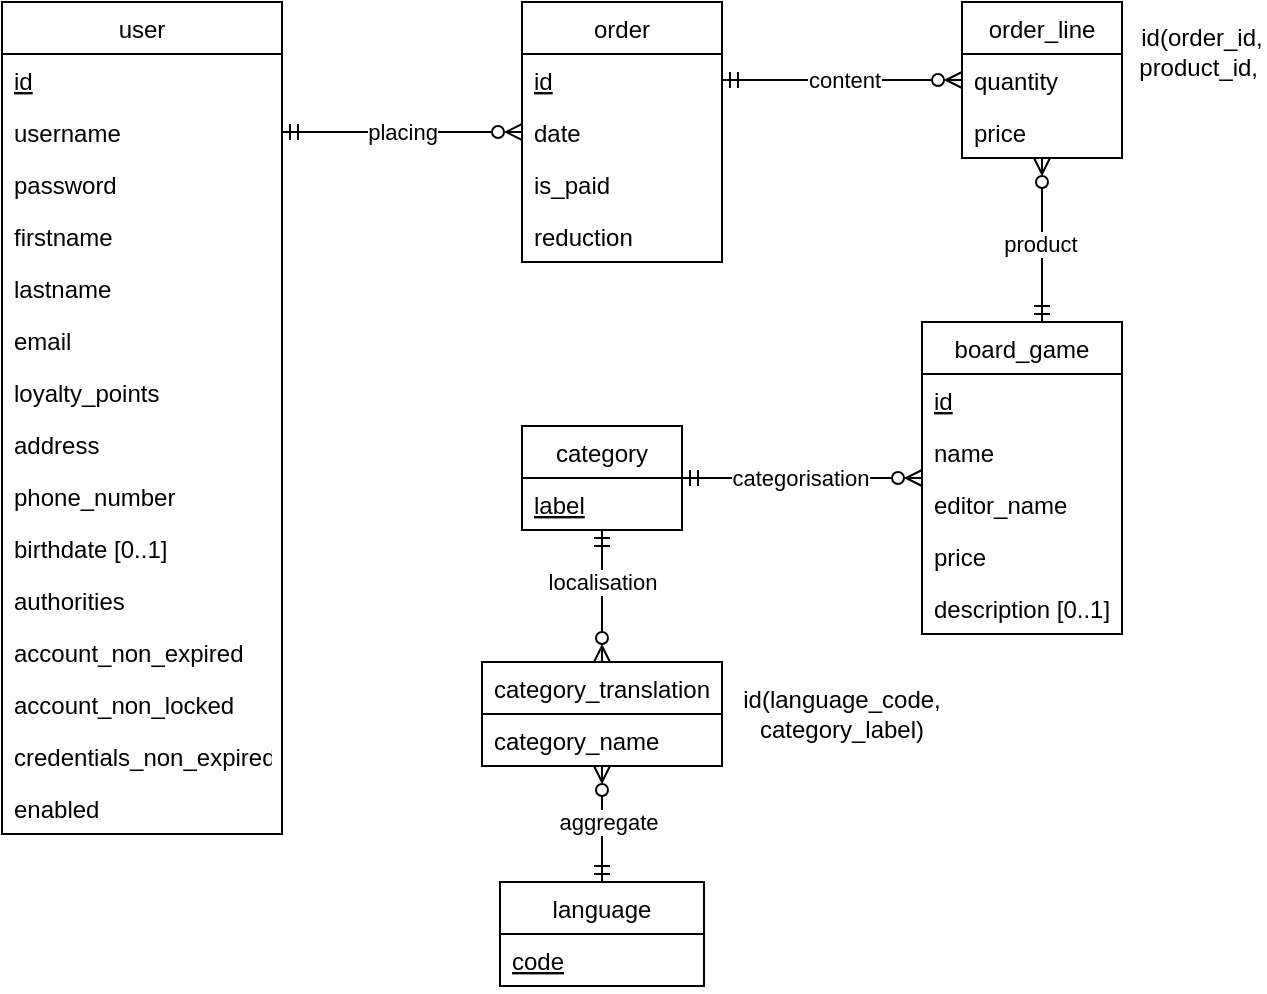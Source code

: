 <mxfile version="20.6.2" type="device"><diagram id="zey_FMIJD6SKHUZVYgNy" name="Page-1"><mxGraphModel dx="460" dy="833" grid="1" gridSize="10" guides="1" tooltips="1" connect="1" arrows="1" fold="1" page="1" pageScale="1" pageWidth="827" pageHeight="1169" math="0" shadow="0"><root><mxCell id="0"/><mxCell id="1" parent="0"/><mxCell id="2W7y8H5k14eIiRkPauuu-1" value="user" style="swimlane;fontStyle=0;childLayout=stackLayout;horizontal=1;startSize=26;fillColor=none;horizontalStack=0;resizeParent=1;resizeParentMax=0;resizeLast=0;collapsible=1;marginBottom=0;" parent="1" vertex="1"><mxGeometry x="40" y="80" width="140" height="416" as="geometry"/></mxCell><mxCell id="2W7y8H5k14eIiRkPauuu-27" value="id" style="text;strokeColor=none;fillColor=none;align=left;verticalAlign=top;spacingLeft=4;spacingRight=4;overflow=hidden;rotatable=0;points=[[0,0.5],[1,0.5]];portConstraint=eastwest;fontStyle=4" parent="2W7y8H5k14eIiRkPauuu-1" vertex="1"><mxGeometry y="26" width="140" height="26" as="geometry"/></mxCell><mxCell id="JCXwG9GxMHkhqARrKsxi-1" value="username" style="text;strokeColor=none;fillColor=none;align=left;verticalAlign=top;spacingLeft=4;spacingRight=4;overflow=hidden;rotatable=0;points=[[0,0.5],[1,0.5]];portConstraint=eastwest;fontStyle=0" parent="2W7y8H5k14eIiRkPauuu-1" vertex="1"><mxGeometry y="52" width="140" height="26" as="geometry"/></mxCell><mxCell id="2W7y8H5k14eIiRkPauuu-26" value="password" style="text;strokeColor=none;fillColor=none;align=left;verticalAlign=top;spacingLeft=4;spacingRight=4;overflow=hidden;rotatable=0;points=[[0,0.5],[1,0.5]];portConstraint=eastwest;" parent="2W7y8H5k14eIiRkPauuu-1" vertex="1"><mxGeometry y="78" width="140" height="26" as="geometry"/></mxCell><mxCell id="2W7y8H5k14eIiRkPauuu-2" value="firstname" style="text;strokeColor=none;fillColor=none;align=left;verticalAlign=top;spacingLeft=4;spacingRight=4;overflow=hidden;rotatable=0;points=[[0,0.5],[1,0.5]];portConstraint=eastwest;" parent="2W7y8H5k14eIiRkPauuu-1" vertex="1"><mxGeometry y="104" width="140" height="26" as="geometry"/></mxCell><mxCell id="2W7y8H5k14eIiRkPauuu-3" value="lastname" style="text;strokeColor=none;fillColor=none;align=left;verticalAlign=top;spacingLeft=4;spacingRight=4;overflow=hidden;rotatable=0;points=[[0,0.5],[1,0.5]];portConstraint=eastwest;" parent="2W7y8H5k14eIiRkPauuu-1" vertex="1"><mxGeometry y="130" width="140" height="26" as="geometry"/></mxCell><mxCell id="2W7y8H5k14eIiRkPauuu-24" value="email" style="text;strokeColor=none;fillColor=none;align=left;verticalAlign=top;spacingLeft=4;spacingRight=4;overflow=hidden;rotatable=0;points=[[0,0.5],[1,0.5]];portConstraint=eastwest;" parent="2W7y8H5k14eIiRkPauuu-1" vertex="1"><mxGeometry y="156" width="140" height="26" as="geometry"/></mxCell><mxCell id="2W7y8H5k14eIiRkPauuu-13" value="loyalty_points" style="text;strokeColor=none;fillColor=none;align=left;verticalAlign=top;spacingLeft=4;spacingRight=4;overflow=hidden;rotatable=0;points=[[0,0.5],[1,0.5]];portConstraint=eastwest;" parent="2W7y8H5k14eIiRkPauuu-1" vertex="1"><mxGeometry y="182" width="140" height="26" as="geometry"/></mxCell><mxCell id="vpzRqu7BCFz-0dhfHBYO-3" value="address" style="text;strokeColor=none;fillColor=none;align=left;verticalAlign=top;spacingLeft=4;spacingRight=4;overflow=hidden;rotatable=0;points=[[0,0.5],[1,0.5]];portConstraint=eastwest;" parent="2W7y8H5k14eIiRkPauuu-1" vertex="1"><mxGeometry y="208" width="140" height="26" as="geometry"/></mxCell><mxCell id="2W7y8H5k14eIiRkPauuu-25" value="phone_number" style="text;strokeColor=none;fillColor=none;align=left;verticalAlign=top;spacingLeft=4;spacingRight=4;overflow=hidden;rotatable=0;points=[[0,0.5],[1,0.5]];portConstraint=eastwest;" parent="2W7y8H5k14eIiRkPauuu-1" vertex="1"><mxGeometry y="234" width="140" height="26" as="geometry"/></mxCell><mxCell id="KmPNBmoQ_pfhMq-qfslr-10" value="birthdate [0..1]" style="text;strokeColor=none;fillColor=none;align=left;verticalAlign=top;spacingLeft=4;spacingRight=4;overflow=hidden;rotatable=0;points=[[0,0.5],[1,0.5]];portConstraint=eastwest;" parent="2W7y8H5k14eIiRkPauuu-1" vertex="1"><mxGeometry y="260" width="140" height="26" as="geometry"/></mxCell><mxCell id="JCXwG9GxMHkhqARrKsxi-10" value="authorities" style="text;strokeColor=none;fillColor=none;align=left;verticalAlign=top;spacingLeft=4;spacingRight=4;overflow=hidden;rotatable=0;points=[[0,0.5],[1,0.5]];portConstraint=eastwest;" parent="2W7y8H5k14eIiRkPauuu-1" vertex="1"><mxGeometry y="286" width="140" height="26" as="geometry"/></mxCell><mxCell id="JCXwG9GxMHkhqARrKsxi-8" value="account_non_expired" style="text;strokeColor=none;fillColor=none;align=left;verticalAlign=top;spacingLeft=4;spacingRight=4;overflow=hidden;rotatable=0;points=[[0,0.5],[1,0.5]];portConstraint=eastwest;" parent="2W7y8H5k14eIiRkPauuu-1" vertex="1"><mxGeometry y="312" width="140" height="26" as="geometry"/></mxCell><mxCell id="JCXwG9GxMHkhqARrKsxi-9" value="account_non_locked" style="text;strokeColor=none;fillColor=none;align=left;verticalAlign=top;spacingLeft=4;spacingRight=4;overflow=hidden;rotatable=0;points=[[0,0.5],[1,0.5]];portConstraint=eastwest;" parent="2W7y8H5k14eIiRkPauuu-1" vertex="1"><mxGeometry y="338" width="140" height="26" as="geometry"/></mxCell><mxCell id="JCXwG9GxMHkhqARrKsxi-7" value="credentials_non_expired" style="text;strokeColor=none;fillColor=none;align=left;verticalAlign=top;spacingLeft=4;spacingRight=4;overflow=hidden;rotatable=0;points=[[0,0.5],[1,0.5]];portConstraint=eastwest;" parent="2W7y8H5k14eIiRkPauuu-1" vertex="1"><mxGeometry y="364" width="140" height="26" as="geometry"/></mxCell><mxCell id="JCXwG9GxMHkhqARrKsxi-6" value="enabled" style="text;strokeColor=none;fillColor=none;align=left;verticalAlign=top;spacingLeft=4;spacingRight=4;overflow=hidden;rotatable=0;points=[[0,0.5],[1,0.5]];portConstraint=eastwest;" parent="2W7y8H5k14eIiRkPauuu-1" vertex="1"><mxGeometry y="390" width="140" height="26" as="geometry"/></mxCell><mxCell id="KmPNBmoQ_pfhMq-qfslr-8" style="edgeStyle=orthogonalEdgeStyle;rounded=0;orthogonalLoop=1;jettySize=auto;html=1;startArrow=ERzeroToMany;startFill=0;endArrow=ERmandOne;endFill=0;" parent="1" source="2W7y8H5k14eIiRkPauuu-5" target="2W7y8H5k14eIiRkPauuu-9" edge="1"><mxGeometry relative="1" as="geometry"/></mxCell><mxCell id="KmPNBmoQ_pfhMq-qfslr-9" value="categorisation" style="edgeLabel;html=1;align=center;verticalAlign=middle;resizable=0;points=[];" parent="KmPNBmoQ_pfhMq-qfslr-8" vertex="1" connectable="0"><mxGeometry x="-0.127" relative="1" as="geometry"><mxPoint x="-9" as="offset"/></mxGeometry></mxCell><mxCell id="2W7y8H5k14eIiRkPauuu-5" value="board_game" style="swimlane;fontStyle=0;childLayout=stackLayout;horizontal=1;startSize=26;fillColor=none;horizontalStack=0;resizeParent=1;resizeParentMax=0;resizeLast=0;collapsible=1;marginBottom=0;" parent="1" vertex="1"><mxGeometry x="500" y="240" width="100" height="156" as="geometry"/></mxCell><mxCell id="2W7y8H5k14eIiRkPauuu-6" value="id" style="text;strokeColor=none;fillColor=none;align=left;verticalAlign=top;spacingLeft=4;spacingRight=4;overflow=hidden;rotatable=0;points=[[0,0.5],[1,0.5]];portConstraint=eastwest;fontStyle=4" parent="2W7y8H5k14eIiRkPauuu-5" vertex="1"><mxGeometry y="26" width="100" height="26" as="geometry"/></mxCell><mxCell id="2W7y8H5k14eIiRkPauuu-7" value="name" style="text;strokeColor=none;fillColor=none;align=left;verticalAlign=top;spacingLeft=4;spacingRight=4;overflow=hidden;rotatable=0;points=[[0,0.5],[1,0.5]];portConstraint=eastwest;" parent="2W7y8H5k14eIiRkPauuu-5" vertex="1"><mxGeometry y="52" width="100" height="26" as="geometry"/></mxCell><mxCell id="2W7y8H5k14eIiRkPauuu-8" value="editor_name" style="text;strokeColor=none;fillColor=none;align=left;verticalAlign=top;spacingLeft=4;spacingRight=4;overflow=hidden;rotatable=0;points=[[0,0.5],[1,0.5]];portConstraint=eastwest;" parent="2W7y8H5k14eIiRkPauuu-5" vertex="1"><mxGeometry y="78" width="100" height="26" as="geometry"/></mxCell><mxCell id="2W7y8H5k14eIiRkPauuu-16" value="price" style="text;strokeColor=none;fillColor=none;align=left;verticalAlign=top;spacingLeft=4;spacingRight=4;overflow=hidden;rotatable=0;points=[[0,0.5],[1,0.5]];portConstraint=eastwest;" parent="2W7y8H5k14eIiRkPauuu-5" vertex="1"><mxGeometry y="104" width="100" height="26" as="geometry"/></mxCell><mxCell id="2W7y8H5k14eIiRkPauuu-23" value="description [0..1]" style="text;strokeColor=none;fillColor=none;align=left;verticalAlign=top;spacingLeft=4;spacingRight=4;overflow=hidden;rotatable=0;points=[[0,0.5],[1,0.5]];portConstraint=eastwest;" parent="2W7y8H5k14eIiRkPauuu-5" vertex="1"><mxGeometry y="130" width="100" height="26" as="geometry"/></mxCell><mxCell id="2W7y8H5k14eIiRkPauuu-9" value="category" style="swimlane;fontStyle=0;childLayout=stackLayout;horizontal=1;startSize=26;fillColor=none;horizontalStack=0;resizeParent=1;resizeParentMax=0;resizeLast=0;collapsible=1;marginBottom=0;" parent="1" vertex="1"><mxGeometry x="300" y="292" width="80" height="52" as="geometry"/></mxCell><mxCell id="2W7y8H5k14eIiRkPauuu-10" value="label" style="text;strokeColor=none;fillColor=none;align=left;verticalAlign=top;spacingLeft=4;spacingRight=4;overflow=hidden;rotatable=0;points=[[0,0.5],[1,0.5]];portConstraint=eastwest;fontStyle=4" parent="2W7y8H5k14eIiRkPauuu-9" vertex="1"><mxGeometry y="26" width="80" height="26" as="geometry"/></mxCell><mxCell id="2W7y8H5k14eIiRkPauuu-34" value="order" style="swimlane;fontStyle=0;childLayout=stackLayout;horizontal=1;startSize=26;fillColor=none;horizontalStack=0;resizeParent=1;resizeParentMax=0;resizeLast=0;collapsible=1;marginBottom=0;" parent="1" vertex="1"><mxGeometry x="300" y="80" width="100" height="130" as="geometry"/></mxCell><mxCell id="2W7y8H5k14eIiRkPauuu-35" value="id&#10;" style="text;strokeColor=none;fillColor=none;align=left;verticalAlign=top;spacingLeft=4;spacingRight=4;overflow=hidden;rotatable=0;points=[[0,0.5],[1,0.5]];portConstraint=eastwest;fontStyle=4" parent="2W7y8H5k14eIiRkPauuu-34" vertex="1"><mxGeometry y="26" width="100" height="26" as="geometry"/></mxCell><mxCell id="JCXwG9GxMHkhqARrKsxi-2" value="date" style="text;strokeColor=none;fillColor=none;align=left;verticalAlign=top;spacingLeft=4;spacingRight=4;overflow=hidden;rotatable=0;points=[[0,0.5],[1,0.5]];portConstraint=eastwest;fontStyle=0" parent="2W7y8H5k14eIiRkPauuu-34" vertex="1"><mxGeometry y="52" width="100" height="26" as="geometry"/></mxCell><mxCell id="vpzRqu7BCFz-0dhfHBYO-5" value="is_paid" style="text;strokeColor=none;fillColor=none;align=left;verticalAlign=top;spacingLeft=4;spacingRight=4;overflow=hidden;rotatable=0;points=[[0,0.5],[1,0.5]];portConstraint=eastwest;fontStyle=0" parent="2W7y8H5k14eIiRkPauuu-34" vertex="1"><mxGeometry y="78" width="100" height="26" as="geometry"/></mxCell><mxCell id="vpzRqu7BCFz-0dhfHBYO-6" value="reduction" style="text;strokeColor=none;fillColor=none;align=left;verticalAlign=top;spacingLeft=4;spacingRight=4;overflow=hidden;rotatable=0;points=[[0,0.5],[1,0.5]];portConstraint=eastwest;fontStyle=0" parent="2W7y8H5k14eIiRkPauuu-34" vertex="1"><mxGeometry y="104" width="100" height="26" as="geometry"/></mxCell><mxCell id="2W7y8H5k14eIiRkPauuu-38" style="edgeStyle=orthogonalEdgeStyle;rounded=0;orthogonalLoop=1;jettySize=auto;html=1;startArrow=ERmandOne;startFill=0;endArrow=ERzeroToMany;endFill=0;" parent="1" source="2W7y8H5k14eIiRkPauuu-1" target="2W7y8H5k14eIiRkPauuu-34" edge="1"><mxGeometry relative="1" as="geometry"><mxPoint x="250" y="300.66" as="sourcePoint"/><mxPoint x="370" y="300.66" as="targetPoint"/><Array as="points"><mxPoint x="220" y="145"/><mxPoint x="220" y="145"/></Array></mxGeometry></mxCell><mxCell id="2W7y8H5k14eIiRkPauuu-45" value="placing" style="edgeLabel;html=1;align=center;verticalAlign=middle;resizable=0;points=[];" parent="2W7y8H5k14eIiRkPauuu-38" vertex="1" connectable="0"><mxGeometry x="-0.2" y="3" relative="1" as="geometry"><mxPoint x="12" y="3" as="offset"/></mxGeometry></mxCell><mxCell id="2W7y8H5k14eIiRkPauuu-39" style="edgeStyle=orthogonalEdgeStyle;rounded=0;orthogonalLoop=1;jettySize=auto;html=1;startArrow=ERzeroToMany;startFill=0;endArrow=ERmandOne;endFill=0;" parent="1" source="sCGBVzzF9nKlfEP6-WXJ-2" target="2W7y8H5k14eIiRkPauuu-34" edge="1"><mxGeometry relative="1" as="geometry"><mxPoint x="430" y="120" as="targetPoint"/><Array as="points"><mxPoint x="430" y="119"/><mxPoint x="430" y="119"/></Array></mxGeometry></mxCell><mxCell id="2W7y8H5k14eIiRkPauuu-41" value="content" style="edgeLabel;html=1;align=center;verticalAlign=middle;resizable=0;points=[];" parent="2W7y8H5k14eIiRkPauuu-39" vertex="1" connectable="0"><mxGeometry x="0.143" relative="1" as="geometry"><mxPoint x="9" as="offset"/></mxGeometry></mxCell><mxCell id="sCGBVzzF9nKlfEP6-WXJ-2" value="order_line" style="swimlane;fontStyle=0;childLayout=stackLayout;horizontal=1;startSize=26;fillColor=none;horizontalStack=0;resizeParent=1;resizeParentMax=0;resizeLast=0;collapsible=1;marginBottom=0;" parent="1" vertex="1"><mxGeometry x="520" y="80" width="80" height="78" as="geometry"/></mxCell><mxCell id="sCGBVzzF9nKlfEP6-WXJ-3" value="quantity" style="text;strokeColor=none;fillColor=none;align=left;verticalAlign=top;spacingLeft=4;spacingRight=4;overflow=hidden;rotatable=0;points=[[0,0.5],[1,0.5]];portConstraint=eastwest;fontStyle=0" parent="sCGBVzzF9nKlfEP6-WXJ-2" vertex="1"><mxGeometry y="26" width="80" height="26" as="geometry"/></mxCell><mxCell id="sCGBVzzF9nKlfEP6-WXJ-5" value="price" style="text;strokeColor=none;fillColor=none;align=left;verticalAlign=top;spacingLeft=4;spacingRight=4;overflow=hidden;rotatable=0;points=[[0,0.5],[1,0.5]];portConstraint=eastwest;fontStyle=0" parent="sCGBVzzF9nKlfEP6-WXJ-2" vertex="1"><mxGeometry y="52" width="80" height="26" as="geometry"/></mxCell><mxCell id="sCGBVzzF9nKlfEP6-WXJ-6" style="edgeStyle=orthogonalEdgeStyle;rounded=0;orthogonalLoop=1;jettySize=auto;html=1;endArrow=ERmandOne;endFill=0;startArrow=ERzeroToMany;startFill=0;" parent="1" source="sCGBVzzF9nKlfEP6-WXJ-2" target="2W7y8H5k14eIiRkPauuu-5" edge="1"><mxGeometry relative="1" as="geometry"><Array as="points"><mxPoint x="560" y="230"/><mxPoint x="560" y="230"/></Array></mxGeometry></mxCell><mxCell id="sCGBVzzF9nKlfEP6-WXJ-8" value="product" style="edgeLabel;html=1;align=center;verticalAlign=middle;resizable=0;points=[];" parent="sCGBVzzF9nKlfEP6-WXJ-6" vertex="1" connectable="0"><mxGeometry x="0.05" y="-1" relative="1" as="geometry"><mxPoint as="offset"/></mxGeometry></mxCell><mxCell id="gRE4ohLHNwIAt8MkQKer-2" value="category_translation" style="swimlane;fontStyle=0;childLayout=stackLayout;horizontal=1;startSize=26;fillColor=none;horizontalStack=0;resizeParent=1;resizeParentMax=0;resizeLast=0;collapsible=1;marginBottom=0;" parent="1" vertex="1"><mxGeometry x="280" y="410" width="120" height="52" as="geometry"/></mxCell><mxCell id="gRE4ohLHNwIAt8MkQKer-4" value="category_name" style="text;strokeColor=none;fillColor=none;align=left;verticalAlign=top;spacingLeft=4;spacingRight=4;overflow=hidden;rotatable=0;points=[[0,0.5],[1,0.5]];portConstraint=eastwest;fontStyle=0" parent="gRE4ohLHNwIAt8MkQKer-2" vertex="1"><mxGeometry y="26" width="120" height="26" as="geometry"/></mxCell><mxCell id="gRE4ohLHNwIAt8MkQKer-5" value="language" style="swimlane;fontStyle=0;childLayout=stackLayout;horizontal=1;startSize=26;fillColor=none;horizontalStack=0;resizeParent=1;resizeParentMax=0;resizeLast=0;collapsible=1;marginBottom=0;" parent="1" vertex="1"><mxGeometry x="289" y="520" width="102" height="52" as="geometry"/></mxCell><mxCell id="gRE4ohLHNwIAt8MkQKer-6" value="code" style="text;strokeColor=none;fillColor=none;align=left;verticalAlign=top;spacingLeft=4;spacingRight=4;overflow=hidden;rotatable=0;points=[[0,0.5],[1,0.5]];portConstraint=eastwest;fontStyle=4" parent="gRE4ohLHNwIAt8MkQKer-5" vertex="1"><mxGeometry y="26" width="102" height="26" as="geometry"/></mxCell><mxCell id="gRE4ohLHNwIAt8MkQKer-8" style="edgeStyle=orthogonalEdgeStyle;rounded=0;orthogonalLoop=1;jettySize=auto;html=1;endArrow=ERmandOne;endFill=0;startArrow=ERzeroToMany;startFill=0;" parent="1" source="gRE4ohLHNwIAt8MkQKer-2" target="2W7y8H5k14eIiRkPauuu-9" edge="1"><mxGeometry relative="1" as="geometry"><mxPoint x="457.0" y="649" as="sourcePoint"/><mxPoint x="514" y="809" as="targetPoint"/><Array as="points"><mxPoint x="340" y="380"/><mxPoint x="340" y="380"/></Array></mxGeometry></mxCell><mxCell id="gRE4ohLHNwIAt8MkQKer-9" value="localisation" style="edgeLabel;html=1;align=center;verticalAlign=middle;resizable=0;points=[];" parent="gRE4ohLHNwIAt8MkQKer-8" vertex="1" connectable="0"><mxGeometry x="0.262" y="-4" relative="1" as="geometry"><mxPoint x="-4" y="1" as="offset"/></mxGeometry></mxCell><mxCell id="gRE4ohLHNwIAt8MkQKer-12" style="edgeStyle=orthogonalEdgeStyle;rounded=0;orthogonalLoop=1;jettySize=auto;html=1;endArrow=ERzeroToMany;endFill=0;startArrow=ERmandOne;startFill=0;" parent="1" source="gRE4ohLHNwIAt8MkQKer-5" target="gRE4ohLHNwIAt8MkQKer-2" edge="1"><mxGeometry relative="1" as="geometry"><mxPoint x="263" y="677" as="sourcePoint"/><mxPoint x="351" y="649" as="targetPoint"/><Array as="points"/></mxGeometry></mxCell><mxCell id="gRE4ohLHNwIAt8MkQKer-13" value="aggregate" style="edgeLabel;html=1;align=center;verticalAlign=middle;resizable=0;points=[];" parent="gRE4ohLHNwIAt8MkQKer-12" vertex="1" connectable="0"><mxGeometry x="0.262" y="-4" relative="1" as="geometry"><mxPoint x="-1" y="6" as="offset"/></mxGeometry></mxCell><mxCell id="JCXwG9GxMHkhqARrKsxi-4" value="id(order_id, product_id,&amp;nbsp;" style="text;html=1;strokeColor=none;fillColor=none;align=center;verticalAlign=middle;whiteSpace=wrap;rounded=0;" parent="1" vertex="1"><mxGeometry x="610" y="90" width="60" height="30" as="geometry"/></mxCell><mxCell id="JCXwG9GxMHkhqARrKsxi-11" value="id(language_code, category_label)" style="text;html=1;strokeColor=none;fillColor=none;align=center;verticalAlign=middle;whiteSpace=wrap;rounded=0;" parent="1" vertex="1"><mxGeometry x="430" y="421" width="60" height="30" as="geometry"/></mxCell></root></mxGraphModel></diagram></mxfile>
